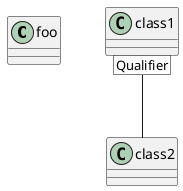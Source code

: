 {
  "sha1": "ory9f4tvjldx53yblwbpl8v853de78y",
  "insertion": {
    "when": "2024-06-04T17:28:40.192Z",
    "url": "https://forum.plantuml.net/16397/add-qualified-associations-to-class-diagrams",
    "user": "plantuml@gmail.com"
  }
}
@startuml
class foo
class class1
class class2

class1 [Qualifier] -- class2
@enduml
